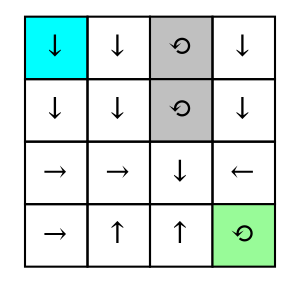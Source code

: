 digraph G
{
node [shape=plaintext]
a[label=<<TABLE BORDER="0" CELLBORDER="1" CELLSPACING="0">
<TR>
<TD width="30" height="30" fixedsize="true" BGCOLOR="cyan">&#x2193;</TD>
<TD width="30" height="30" fixedsize="true">&#x2193;</TD>
<TD width="30" height="30" fixedsize="true" BGCOLOR="gray">&#x27F2;</TD>
<TD width="30" height="30" fixedsize="true">&#x2193;</TD>
</TR>
<TR>
<TD width="30" height="30" fixedsize="true">&#x2193;</TD>
<TD width="30" height="30" fixedsize="true">&#x2193;</TD>
<TD width="30" height="30" fixedsize="true" BGCOLOR="gray">&#x27F2;</TD>
<TD width="30" height="30" fixedsize="true">&#x2193;</TD>
</TR>
<TR>
<TD width="30" height="30" fixedsize="true">&#x2192;</TD>
<TD width="30" height="30" fixedsize="true">&#x2192;</TD>
<TD width="30" height="30" fixedsize="true">&#x2193;</TD>
<TD width="30" height="30" fixedsize="true">&#x2190;</TD>
</TR>
<TR>
<TD width="30" height="30" fixedsize="true">&#x2192;</TD>
<TD width="30" height="30" fixedsize="true">&#x2191;</TD>
<TD width="30" height="30" fixedsize="true">&#x2191;</TD>
<TD width="30" height="30" fixedsize="true" BGCOLOR="palegreen">&#x27F2;</TD>
</TR>
 </TABLE>>];
}
